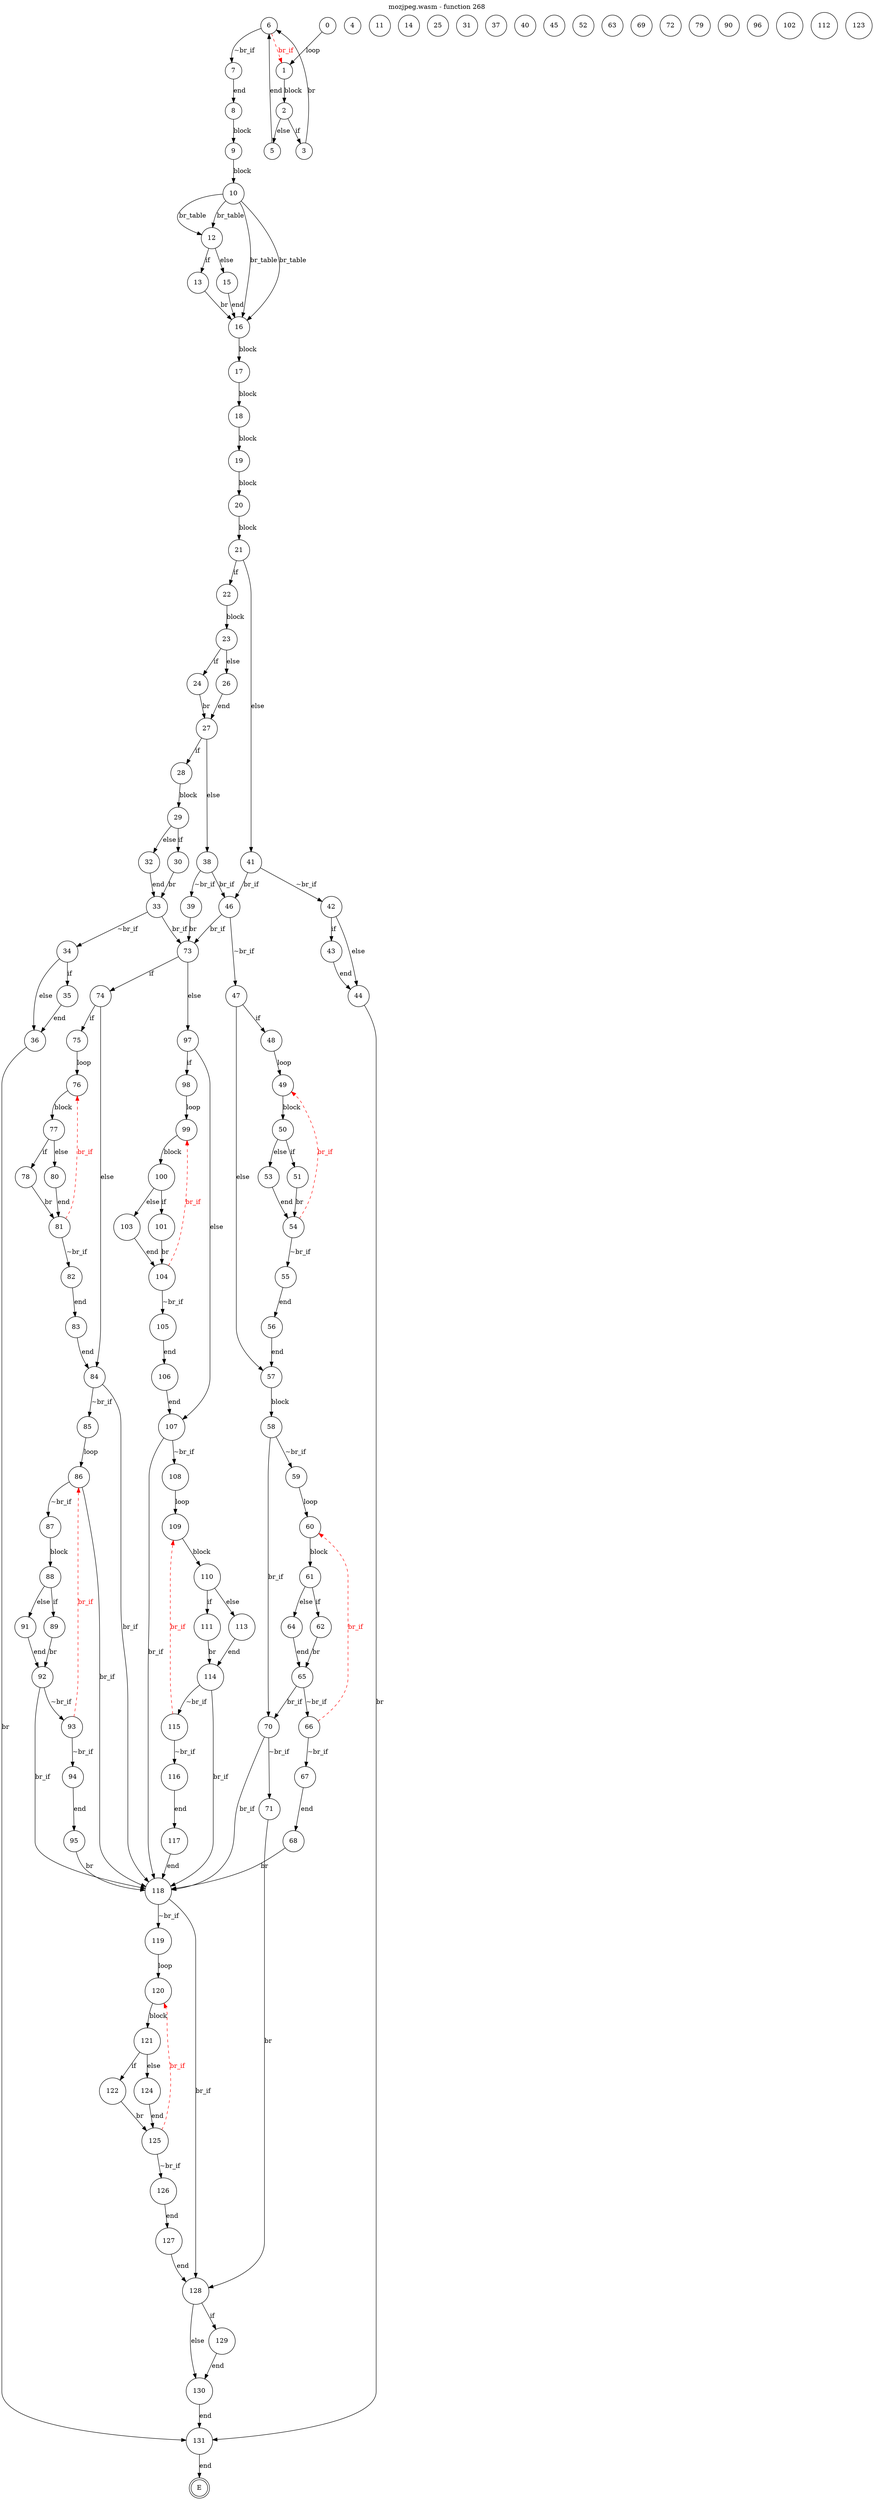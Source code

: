 digraph finite_state_machine {
    label = "mozjpeg.wasm - function 268"
    labelloc =  t
    labelfontsize = 16
    labelfontcolor = black
    labelfontname = "Helvetica"
    node [shape = doublecircle]; E ;
node [shape=circle, fontcolor=black, style="", label="0"]0
node [shape=circle, fontcolor=black, style="", label="1"]1
node [shape=circle, fontcolor=black, style="", label="2"]2
node [shape=circle, fontcolor=black, style="", label="3"]3
node [shape=circle, fontcolor=black, style="", label="4"]4
node [shape=circle, fontcolor=black, style="", label="5"]5
node [shape=circle, fontcolor=black, style="", label="6"]6
node [shape=circle, fontcolor=black, style="", label="7"]7
node [shape=circle, fontcolor=black, style="", label="8"]8
node [shape=circle, fontcolor=black, style="", label="9"]9
node [shape=circle, fontcolor=black, style="", label="10"]10
node [shape=circle, fontcolor=black, style="", label="11"]11
node [shape=circle, fontcolor=black, style="", label="12"]12
node [shape=circle, fontcolor=black, style="", label="13"]13
node [shape=circle, fontcolor=black, style="", label="14"]14
node [shape=circle, fontcolor=black, style="", label="15"]15
node [shape=circle, fontcolor=black, style="", label="16"]16
node [shape=circle, fontcolor=black, style="", label="17"]17
node [shape=circle, fontcolor=black, style="", label="18"]18
node [shape=circle, fontcolor=black, style="", label="19"]19
node [shape=circle, fontcolor=black, style="", label="20"]20
node [shape=circle, fontcolor=black, style="", label="21"]21
node [shape=circle, fontcolor=black, style="", label="22"]22
node [shape=circle, fontcolor=black, style="", label="23"]23
node [shape=circle, fontcolor=black, style="", label="24"]24
node [shape=circle, fontcolor=black, style="", label="25"]25
node [shape=circle, fontcolor=black, style="", label="26"]26
node [shape=circle, fontcolor=black, style="", label="27"]27
node [shape=circle, fontcolor=black, style="", label="28"]28
node [shape=circle, fontcolor=black, style="", label="29"]29
node [shape=circle, fontcolor=black, style="", label="30"]30
node [shape=circle, fontcolor=black, style="", label="31"]31
node [shape=circle, fontcolor=black, style="", label="32"]32
node [shape=circle, fontcolor=black, style="", label="33"]33
node [shape=circle, fontcolor=black, style="", label="34"]34
node [shape=circle, fontcolor=black, style="", label="35"]35
node [shape=circle, fontcolor=black, style="", label="36"]36
node [shape=circle, fontcolor=black, style="", label="37"]37
node [shape=circle, fontcolor=black, style="", label="38"]38
node [shape=circle, fontcolor=black, style="", label="39"]39
node [shape=circle, fontcolor=black, style="", label="40"]40
node [shape=circle, fontcolor=black, style="", label="41"]41
node [shape=circle, fontcolor=black, style="", label="42"]42
node [shape=circle, fontcolor=black, style="", label="43"]43
node [shape=circle, fontcolor=black, style="", label="44"]44
node [shape=circle, fontcolor=black, style="", label="45"]45
node [shape=circle, fontcolor=black, style="", label="46"]46
node [shape=circle, fontcolor=black, style="", label="47"]47
node [shape=circle, fontcolor=black, style="", label="48"]48
node [shape=circle, fontcolor=black, style="", label="49"]49
node [shape=circle, fontcolor=black, style="", label="50"]50
node [shape=circle, fontcolor=black, style="", label="51"]51
node [shape=circle, fontcolor=black, style="", label="52"]52
node [shape=circle, fontcolor=black, style="", label="53"]53
node [shape=circle, fontcolor=black, style="", label="54"]54
node [shape=circle, fontcolor=black, style="", label="55"]55
node [shape=circle, fontcolor=black, style="", label="56"]56
node [shape=circle, fontcolor=black, style="", label="57"]57
node [shape=circle, fontcolor=black, style="", label="58"]58
node [shape=circle, fontcolor=black, style="", label="59"]59
node [shape=circle, fontcolor=black, style="", label="60"]60
node [shape=circle, fontcolor=black, style="", label="61"]61
node [shape=circle, fontcolor=black, style="", label="62"]62
node [shape=circle, fontcolor=black, style="", label="63"]63
node [shape=circle, fontcolor=black, style="", label="64"]64
node [shape=circle, fontcolor=black, style="", label="65"]65
node [shape=circle, fontcolor=black, style="", label="66"]66
node [shape=circle, fontcolor=black, style="", label="67"]67
node [shape=circle, fontcolor=black, style="", label="68"]68
node [shape=circle, fontcolor=black, style="", label="69"]69
node [shape=circle, fontcolor=black, style="", label="70"]70
node [shape=circle, fontcolor=black, style="", label="71"]71
node [shape=circle, fontcolor=black, style="", label="72"]72
node [shape=circle, fontcolor=black, style="", label="73"]73
node [shape=circle, fontcolor=black, style="", label="74"]74
node [shape=circle, fontcolor=black, style="", label="75"]75
node [shape=circle, fontcolor=black, style="", label="76"]76
node [shape=circle, fontcolor=black, style="", label="77"]77
node [shape=circle, fontcolor=black, style="", label="78"]78
node [shape=circle, fontcolor=black, style="", label="79"]79
node [shape=circle, fontcolor=black, style="", label="80"]80
node [shape=circle, fontcolor=black, style="", label="81"]81
node [shape=circle, fontcolor=black, style="", label="82"]82
node [shape=circle, fontcolor=black, style="", label="83"]83
node [shape=circle, fontcolor=black, style="", label="84"]84
node [shape=circle, fontcolor=black, style="", label="85"]85
node [shape=circle, fontcolor=black, style="", label="86"]86
node [shape=circle, fontcolor=black, style="", label="87"]87
node [shape=circle, fontcolor=black, style="", label="88"]88
node [shape=circle, fontcolor=black, style="", label="89"]89
node [shape=circle, fontcolor=black, style="", label="90"]90
node [shape=circle, fontcolor=black, style="", label="91"]91
node [shape=circle, fontcolor=black, style="", label="92"]92
node [shape=circle, fontcolor=black, style="", label="93"]93
node [shape=circle, fontcolor=black, style="", label="94"]94
node [shape=circle, fontcolor=black, style="", label="95"]95
node [shape=circle, fontcolor=black, style="", label="96"]96
node [shape=circle, fontcolor=black, style="", label="97"]97
node [shape=circle, fontcolor=black, style="", label="98"]98
node [shape=circle, fontcolor=black, style="", label="99"]99
node [shape=circle, fontcolor=black, style="", label="100"]100
node [shape=circle, fontcolor=black, style="", label="101"]101
node [shape=circle, fontcolor=black, style="", label="102"]102
node [shape=circle, fontcolor=black, style="", label="103"]103
node [shape=circle, fontcolor=black, style="", label="104"]104
node [shape=circle, fontcolor=black, style="", label="105"]105
node [shape=circle, fontcolor=black, style="", label="106"]106
node [shape=circle, fontcolor=black, style="", label="107"]107
node [shape=circle, fontcolor=black, style="", label="108"]108
node [shape=circle, fontcolor=black, style="", label="109"]109
node [shape=circle, fontcolor=black, style="", label="110"]110
node [shape=circle, fontcolor=black, style="", label="111"]111
node [shape=circle, fontcolor=black, style="", label="112"]112
node [shape=circle, fontcolor=black, style="", label="113"]113
node [shape=circle, fontcolor=black, style="", label="114"]114
node [shape=circle, fontcolor=black, style="", label="115"]115
node [shape=circle, fontcolor=black, style="", label="116"]116
node [shape=circle, fontcolor=black, style="", label="117"]117
node [shape=circle, fontcolor=black, style="", label="118"]118
node [shape=circle, fontcolor=black, style="", label="119"]119
node [shape=circle, fontcolor=black, style="", label="120"]120
node [shape=circle, fontcolor=black, style="", label="121"]121
node [shape=circle, fontcolor=black, style="", label="122"]122
node [shape=circle, fontcolor=black, style="", label="123"]123
node [shape=circle, fontcolor=black, style="", label="124"]124
node [shape=circle, fontcolor=black, style="", label="125"]125
node [shape=circle, fontcolor=black, style="", label="126"]126
node [shape=circle, fontcolor=black, style="", label="127"]127
node [shape=circle, fontcolor=black, style="", label="128"]128
node [shape=circle, fontcolor=black, style="", label="129"]129
node [shape=circle, fontcolor=black, style="", label="130"]130
node [shape=circle, fontcolor=black, style="", label="131"]131
node [shape=circle, fontcolor=black, style="", label="E"]E
    0 -> 1[label="loop"];
    1 -> 2[label="block"];
    2 -> 3[label="if"];
    2 -> 5[label="else"];
    3 -> 6[label="br"];
    5 -> 6[label="end"];
    6 -> 7[label="~br_if"];
    6 -> 1[style="dashed" color="red" fontcolor="red" label="br_if"];
    7 -> 8[label="end"];
    8 -> 9[label="block"];
    9 -> 10[label="block"];
    10 -> 12[label="br_table"];
    10 -> 16[label="br_table"];
    10 -> 12[label="br_table"];
    10 -> 16[label="br_table"];
    12 -> 13[label="if"];
    12 -> 15[label="else"];
    13 -> 16[label="br"];
    15 -> 16[label="end"];
    16 -> 17[label="block"];
    17 -> 18[label="block"];
    18 -> 19[label="block"];
    19 -> 20[label="block"];
    20 -> 21[label="block"];
    21 -> 22[label="if"];
    21 -> 41[label="else"];
    22 -> 23[label="block"];
    23 -> 24[label="if"];
    23 -> 26[label="else"];
    24 -> 27[label="br"];
    26 -> 27[label="end"];
    27 -> 28[label="if"];
    27 -> 38[label="else"];
    28 -> 29[label="block"];
    29 -> 30[label="if"];
    29 -> 32[label="else"];
    30 -> 33[label="br"];
    32 -> 33[label="end"];
    33 -> 34[label="~br_if"];
    33 -> 73[label="br_if"];
    34 -> 35[label="if"];
    34 -> 36[label="else"];
    35 -> 36[label="end"];
    36 -> 131[label="br"];
    38 -> 39[label="~br_if"];
    38 -> 46[label="br_if"];
    39 -> 73[label="br"];
    41 -> 42[label="~br_if"];
    41 -> 46[label="br_if"];
    42 -> 43[label="if"];
    42 -> 44[label="else"];
    43 -> 44[label="end"];
    44 -> 131[label="br"];
    46 -> 47[label="~br_if"];
    46 -> 73[label="br_if"];
    47 -> 48[label="if"];
    47 -> 57[label="else"];
    48 -> 49[label="loop"];
    49 -> 50[label="block"];
    50 -> 51[label="if"];
    50 -> 53[label="else"];
    51 -> 54[label="br"];
    53 -> 54[label="end"];
    54 -> 55[label="~br_if"];
    54 -> 49[style="dashed" color="red" fontcolor="red" label="br_if"];
    55 -> 56[label="end"];
    56 -> 57[label="end"];
    57 -> 58[label="block"];
    58 -> 59[label="~br_if"];
    58 -> 70[label="br_if"];
    59 -> 60[label="loop"];
    60 -> 61[label="block"];
    61 -> 62[label="if"];
    61 -> 64[label="else"];
    62 -> 65[label="br"];
    64 -> 65[label="end"];
    65 -> 66[label="~br_if"];
    65 -> 70[label="br_if"];
    66 -> 67[label="~br_if"];
    66 -> 60[style="dashed" color="red" fontcolor="red" label="br_if"];
    67 -> 68[label="end"];
    68 -> 118[label="br"];
    70 -> 71[label="~br_if"];
    70 -> 118[label="br_if"];
    71 -> 128[label="br"];
    73 -> 74[label="if"];
    73 -> 97[label="else"];
    74 -> 75[label="if"];
    74 -> 84[label="else"];
    75 -> 76[label="loop"];
    76 -> 77[label="block"];
    77 -> 78[label="if"];
    77 -> 80[label="else"];
    78 -> 81[label="br"];
    80 -> 81[label="end"];
    81 -> 82[label="~br_if"];
    81 -> 76[style="dashed" color="red" fontcolor="red" label="br_if"];
    82 -> 83[label="end"];
    83 -> 84[label="end"];
    84 -> 85[label="~br_if"];
    84 -> 118[label="br_if"];
    85 -> 86[label="loop"];
    86 -> 87[label="~br_if"];
    86 -> 118[label="br_if"];
    87 -> 88[label="block"];
    88 -> 89[label="if"];
    88 -> 91[label="else"];
    89 -> 92[label="br"];
    91 -> 92[label="end"];
    92 -> 93[label="~br_if"];
    92 -> 118[label="br_if"];
    93 -> 94[label="~br_if"];
    93 -> 86[style="dashed" color="red" fontcolor="red" label="br_if"];
    94 -> 95[label="end"];
    95 -> 118[label="br"];
    97 -> 98[label="if"];
    97 -> 107[label="else"];
    98 -> 99[label="loop"];
    99 -> 100[label="block"];
    100 -> 101[label="if"];
    100 -> 103[label="else"];
    101 -> 104[label="br"];
    103 -> 104[label="end"];
    104 -> 105[label="~br_if"];
    104 -> 99[style="dashed" color="red" fontcolor="red" label="br_if"];
    105 -> 106[label="end"];
    106 -> 107[label="end"];
    107 -> 108[label="~br_if"];
    107 -> 118[label="br_if"];
    108 -> 109[label="loop"];
    109 -> 110[label="block"];
    110 -> 111[label="if"];
    110 -> 113[label="else"];
    111 -> 114[label="br"];
    113 -> 114[label="end"];
    114 -> 115[label="~br_if"];
    114 -> 118[label="br_if"];
    115 -> 116[label="~br_if"];
    115 -> 109[style="dashed" color="red" fontcolor="red" label="br_if"];
    116 -> 117[label="end"];
    117 -> 118[label="end"];
    118 -> 119[label="~br_if"];
    118 -> 128[label="br_if"];
    119 -> 120[label="loop"];
    120 -> 121[label="block"];
    121 -> 122[label="if"];
    121 -> 124[label="else"];
    122 -> 125[label="br"];
    124 -> 125[label="end"];
    125 -> 126[label="~br_if"];
    125 -> 120[style="dashed" color="red" fontcolor="red" label="br_if"];
    126 -> 127[label="end"];
    127 -> 128[label="end"];
    128 -> 129[label="if"];
    128 -> 130[label="else"];
    129 -> 130[label="end"];
    130 -> 131[label="end"];
    131 -> E[label="end"];
}
